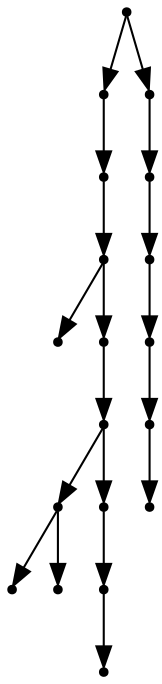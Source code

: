 digraph {
  18 [shape=point];
  11 [shape=point];
  10 [shape=point];
  9 [shape=point];
  0 [shape=point];
  8 [shape=point];
  7 [shape=point];
  3 [shape=point];
  1 [shape=point];
  2 [shape=point];
  6 [shape=point];
  5 [shape=point];
  4 [shape=point];
  17 [shape=point];
  16 [shape=point];
  15 [shape=point];
  14 [shape=point];
  13 [shape=point];
  12 [shape=point];
18 -> 11;
11 -> 10;
10 -> 9;
9 -> 0;
9 -> 8;
8 -> 7;
7 -> 3;
3 -> 1;
3 -> 2;
7 -> 6;
6 -> 5;
5 -> 4;
18 -> 17;
17 -> 16;
16 -> 15;
15 -> 14;
14 -> 13;
13 -> 12;
}
